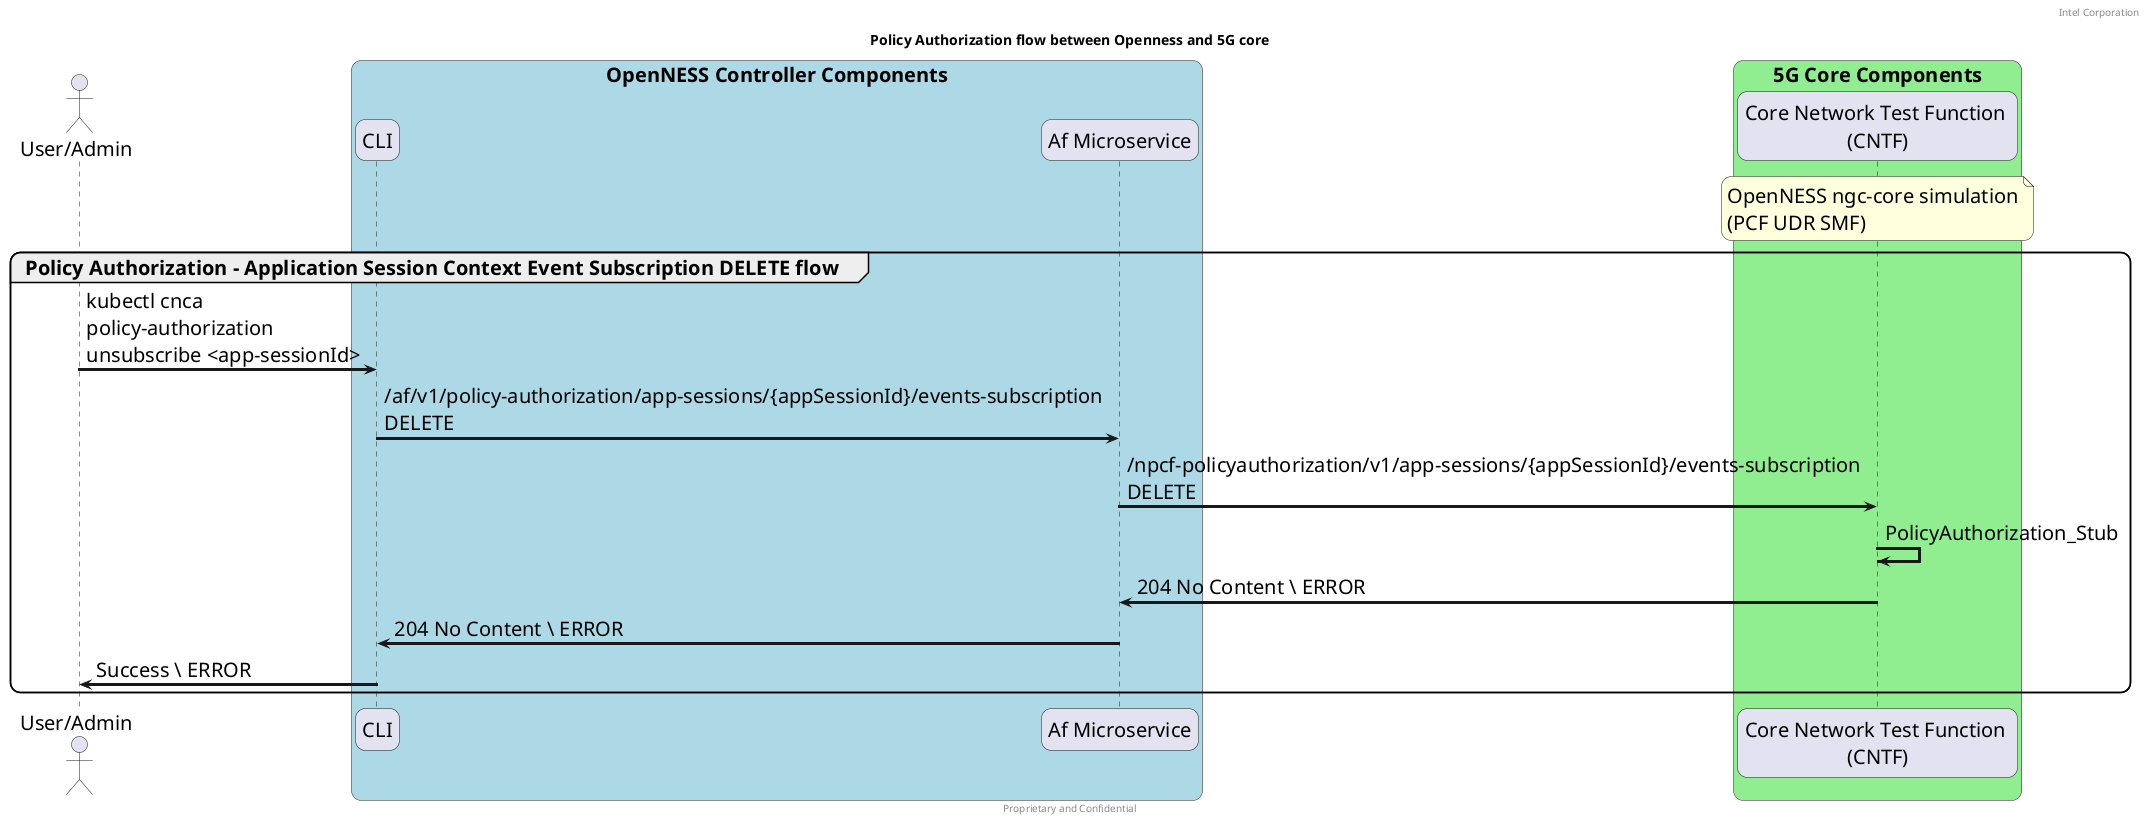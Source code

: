 @startuml
/' SPDX-License-Identifier: Apache-2.0
   Copyright (c) 2020 Intel Corporation
'/
skinparam monochrome false
skinparam roundcorner 20
skinparam defaultFontName "Intel Clear"
skinparam defaultFontSize 20
skinparam maxmessagesize 300
skinparam sequenceArrowThickness 3

header Intel Corporation
footer Proprietary and Confidential

title Policy Authorization flow between Openness and 5G core


actor "User/Admin" as user
participant "CLI" as CLI 
participant "Af Microservice" as AF 
participant "Core Network Test Function \n(CNTF)" as 5GC

box "OpenNESS Controller Components" #LightBlue
	participant CLI
    participant AF
end box

box "5G Core Components" #LightGreen
    participant 5GC
    note over 5GC 
        OpenNESS ngc-core simulation
        (PCF UDR SMF)
    end note
end box

group Policy Authorization - Application Session Context Event Subscription DELETE flow
    user -> CLI : kubectl cnca policy-authorization unsubscribe <app-sessionId>
    CLI -> AF : /af/v1/policy-authorization/app-sessions/{appSessionId}/events-subscription DELETE
    AF -> 5GC : /npcf-policyauthorization/v1/app-sessions/{appSessionId}/events-subscription DELETE
    5GC -> 5GC : PolicyAuthorization_Stub

    5GC -> AF : 204 No Content \ ERROR 
    AF -> CLI : 204 No Content \ ERROR 
    CLI -> user : Success \ ERROR
end
@enduml